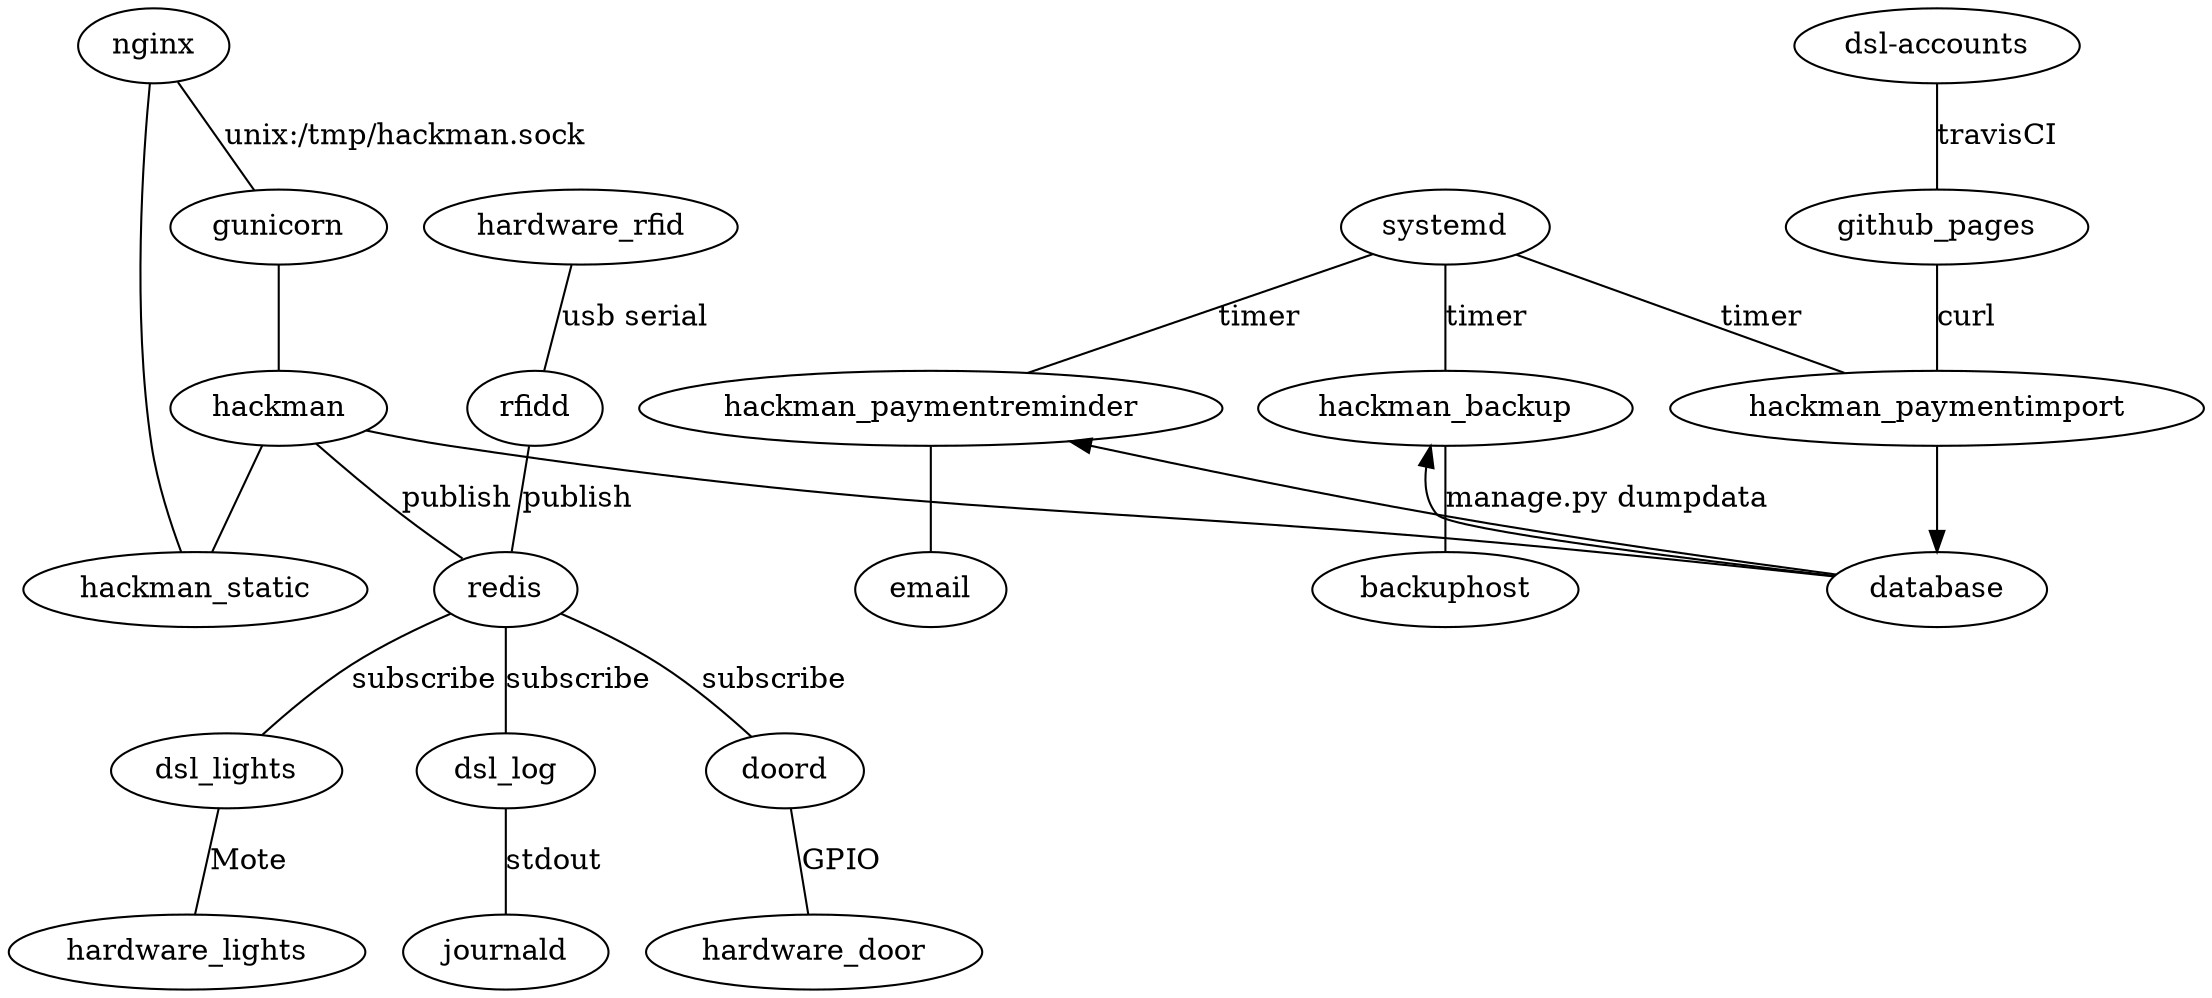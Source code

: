 #
# Show how the various services interact
#

graph g{

    nginx;
    gunicorn;
    hackman;
    redis;
    dsl_lights;
    dsl_log;
    rfidd;
    doord;
    hackman_static;
    hardware_lights;
    hardware_rfid;
    hardware_door;

    nginx -- gunicorn [label="unix:/tmp/hackman.sock"];
    nginx -- hackman_static;

    gunicorn -- hackman;
    hackman -- hackman_static; # only for development
    hackman -- redis [label="publish"];
    hackman -- database [constraint=false];

    hardware_rfid -- rfidd [label="usb serial"];
    rfidd -- redis [label="publish"];

    redis -- doord [label="subscribe"];
    doord -- hardware_door [label="GPIO"];

    redis -- dsl_lights [label="subscribe"];
    dsl_lights -- hardware_lights [label="Mote"];

    redis -- dsl_log [label="subscribe"];
    dsl_log -- journald [label=stdout];

    systemd;
    hackman_backup;
    hackman_paymentimport;
    hackman_paymentreminder;
    "dsl-accounts";
    github_pages;

    systemd -- hackman_paymentimport [label="timer"];
    "dsl-accounts" -- github_pages [label="travisCI"];
    github_pages -- hackman_paymentimport [label="curl"];
    hackman_paymentimport -- database [dir=forward];

    systemd -- hackman_backup [label="timer"];
    hackman_backup -- backuphost [label="manage.py dumpdata"];
    database -- hackman_backup [dir=forward constraint=false];

    systemd -- hackman_paymentreminder [label="timer"];
    hackman_paymentreminder -- email;
    database -- hackman_paymentreminder [dir=forward constraint=false];

}
